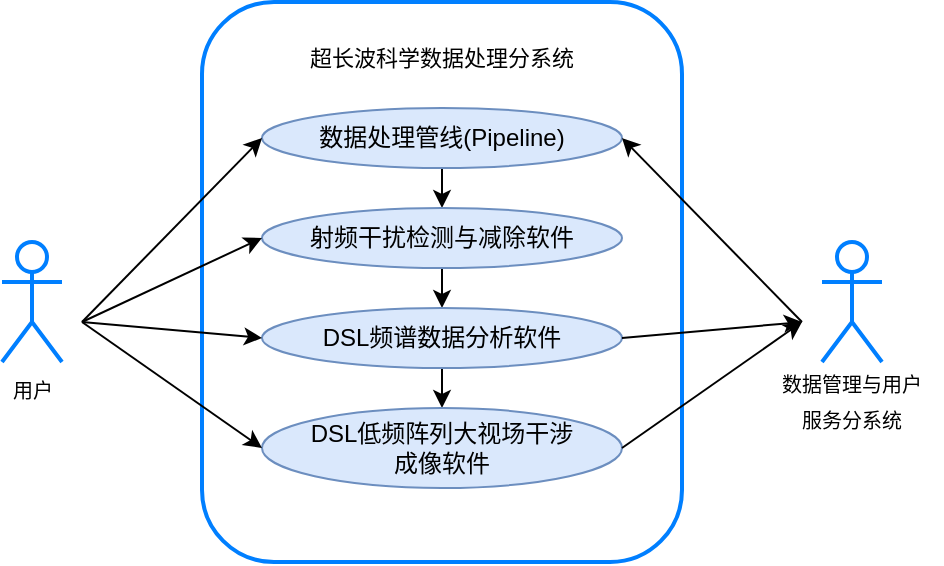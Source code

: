 <mxfile version="26.0.3">
  <diagram name="Page-1" id="976MZ00pz9mAtGybXzPA">
    <mxGraphModel dx="1050" dy="643" grid="1" gridSize="10" guides="1" tooltips="1" connect="1" arrows="1" fold="1" page="1" pageScale="1" pageWidth="850" pageHeight="1100" math="0" shadow="0">
      <root>
        <mxCell id="0" />
        <mxCell id="1" parent="0" />
        <mxCell id="tdI4iyVgJPff6CPqU82p-1" value="&lt;font style=&quot;font-size: 10px;&quot;&gt;用户&lt;/font&gt;" style="shape=umlActor;verticalLabelPosition=bottom;verticalAlign=top;html=1;outlineConnect=0;fillColor=none;strokeColor=#007FFF;strokeWidth=2;" vertex="1" parent="1">
          <mxGeometry x="140" y="180" width="30" height="60" as="geometry" />
        </mxCell>
        <mxCell id="tdI4iyVgJPff6CPqU82p-2" value="" style="rounded=1;whiteSpace=wrap;html=1;fillColor=none;strokeColor=#007FFF;strokeWidth=2;" vertex="1" parent="1">
          <mxGeometry x="240" y="60" width="240" height="280" as="geometry" />
        </mxCell>
        <mxCell id="tdI4iyVgJPff6CPqU82p-3" value="&lt;span style=&quot;text-align: start; font-family: DengXian;&quot; lang=&quot;ZH-CN&quot;&gt;&lt;font style=&quot;font-size: 11px;&quot;&gt;超长波科学数据处理分系统&lt;/font&gt;&lt;/span&gt;&lt;span style=&quot;text-align: start;&quot;&gt;&lt;/span&gt;" style="text;html=1;align=center;verticalAlign=middle;whiteSpace=wrap;rounded=0;fontSize=10;" vertex="1" parent="1">
          <mxGeometry x="280" y="73" width="160" height="30" as="geometry" />
        </mxCell>
        <mxCell id="tdI4iyVgJPff6CPqU82p-4" style="edgeStyle=orthogonalEdgeStyle;rounded=0;orthogonalLoop=1;jettySize=auto;html=1;exitX=0.5;exitY=1;exitDx=0;exitDy=0;entryX=0.5;entryY=0;entryDx=0;entryDy=0;" edge="1" parent="1" source="tdI4iyVgJPff6CPqU82p-5" target="tdI4iyVgJPff6CPqU82p-7">
          <mxGeometry relative="1" as="geometry" />
        </mxCell>
        <mxCell id="tdI4iyVgJPff6CPqU82p-5" value="数据处理管线(Pipeline)" style="ellipse;whiteSpace=wrap;html=1;fillColor=#dae8fc;strokeColor=#6c8ebf;" vertex="1" parent="1">
          <mxGeometry x="270" y="113" width="180" height="30" as="geometry" />
        </mxCell>
        <mxCell id="tdI4iyVgJPff6CPqU82p-6" style="edgeStyle=orthogonalEdgeStyle;rounded=0;orthogonalLoop=1;jettySize=auto;html=1;exitX=0.5;exitY=1;exitDx=0;exitDy=0;entryX=0.5;entryY=0;entryDx=0;entryDy=0;" edge="1" parent="1" source="tdI4iyVgJPff6CPqU82p-7" target="tdI4iyVgJPff6CPqU82p-9">
          <mxGeometry relative="1" as="geometry" />
        </mxCell>
        <mxCell id="tdI4iyVgJPff6CPqU82p-7" value="射频干扰检测与减除软件" style="ellipse;whiteSpace=wrap;html=1;fillColor=#dae8fc;strokeColor=#6c8ebf;" vertex="1" parent="1">
          <mxGeometry x="270" y="163" width="180" height="30" as="geometry" />
        </mxCell>
        <mxCell id="tdI4iyVgJPff6CPqU82p-8" style="edgeStyle=orthogonalEdgeStyle;rounded=0;orthogonalLoop=1;jettySize=auto;html=1;exitX=0.5;exitY=1;exitDx=0;exitDy=0;entryX=0.5;entryY=0;entryDx=0;entryDy=0;" edge="1" parent="1" source="tdI4iyVgJPff6CPqU82p-9" target="tdI4iyVgJPff6CPqU82p-11">
          <mxGeometry relative="1" as="geometry" />
        </mxCell>
        <mxCell id="tdI4iyVgJPff6CPqU82p-9" value="DSL频谱数据分析软件" style="ellipse;whiteSpace=wrap;html=1;fillColor=#dae8fc;strokeColor=#6c8ebf;" vertex="1" parent="1">
          <mxGeometry x="270" y="213" width="180" height="30" as="geometry" />
        </mxCell>
        <mxCell id="tdI4iyVgJPff6CPqU82p-11" value="DSL低频阵列大视场干涉&lt;div&gt;成像软件&lt;/div&gt;" style="ellipse;whiteSpace=wrap;html=1;fillColor=#dae8fc;strokeColor=#6c8ebf;" vertex="1" parent="1">
          <mxGeometry x="270" y="263" width="180" height="40" as="geometry" />
        </mxCell>
        <mxCell id="tdI4iyVgJPff6CPqU82p-12" style="edgeStyle=orthogonalEdgeStyle;rounded=0;orthogonalLoop=1;jettySize=auto;html=1;exitX=0.5;exitY=1;exitDx=0;exitDy=0;entryX=0.5;entryY=0;entryDx=0;entryDy=0;" edge="1" parent="1" source="tdI4iyVgJPff6CPqU82p-13">
          <mxGeometry relative="1" as="geometry">
            <mxPoint x="360" y="373" as="targetPoint" />
          </mxGeometry>
        </mxCell>
        <mxCell id="tdI4iyVgJPff6CPqU82p-15" value="" style="shape=umlActor;verticalLabelPosition=bottom;verticalAlign=top;html=1;outlineConnect=0;gradientColor=default;fillColor=none;strokeColor=#007FFF;strokeWidth=2;" vertex="1" parent="1">
          <mxGeometry x="550" y="180" width="30" height="60" as="geometry" />
        </mxCell>
        <mxCell id="tdI4iyVgJPff6CPqU82p-16" value="&lt;span style=&quot;text-align: start; font-family: DengXian;&quot; lang=&quot;ZH-CN&quot;&gt;&lt;font style=&quot;font-size: 10px;&quot;&gt;数据管理与用户&lt;/font&gt;&lt;/span&gt;&lt;div&gt;&lt;span style=&quot;text-align: start; font-family: DengXian;&quot; lang=&quot;ZH-CN&quot;&gt;&lt;font style=&quot;font-size: 10px;&quot;&gt;服务分系统&lt;/font&gt;&lt;/span&gt;&lt;span style=&quot;font-size: medium; text-align: start;&quot;&gt;&lt;/span&gt;&lt;/div&gt;" style="text;html=1;align=center;verticalAlign=middle;whiteSpace=wrap;rounded=0;" vertex="1" parent="1">
          <mxGeometry x="520" y="245" width="90" height="30" as="geometry" />
        </mxCell>
        <mxCell id="tdI4iyVgJPff6CPqU82p-17" value="" style="endArrow=classic;html=1;rounded=0;entryX=1;entryY=0.5;entryDx=0;entryDy=0;" edge="1" parent="1" target="tdI4iyVgJPff6CPqU82p-5">
          <mxGeometry width="50" height="50" relative="1" as="geometry">
            <mxPoint x="540" y="220" as="sourcePoint" />
            <mxPoint x="450" y="310" as="targetPoint" />
          </mxGeometry>
        </mxCell>
        <mxCell id="tdI4iyVgJPff6CPqU82p-18" value="" style="endArrow=classic;html=1;rounded=0;entryX=0;entryY=0.5;entryDx=0;entryDy=0;" edge="1" parent="1" target="tdI4iyVgJPff6CPqU82p-5">
          <mxGeometry width="50" height="50" relative="1" as="geometry">
            <mxPoint x="180" y="220" as="sourcePoint" />
            <mxPoint x="450" y="310" as="targetPoint" />
          </mxGeometry>
        </mxCell>
        <mxCell id="tdI4iyVgJPff6CPqU82p-19" value="" style="endArrow=classic;html=1;rounded=0;entryX=0;entryY=0.5;entryDx=0;entryDy=0;" edge="1" parent="1" target="tdI4iyVgJPff6CPqU82p-7">
          <mxGeometry width="50" height="50" relative="1" as="geometry">
            <mxPoint x="180" y="220" as="sourcePoint" />
            <mxPoint x="450" y="310" as="targetPoint" />
          </mxGeometry>
        </mxCell>
        <mxCell id="tdI4iyVgJPff6CPqU82p-20" value="" style="endArrow=classic;html=1;rounded=0;entryX=0;entryY=0.5;entryDx=0;entryDy=0;" edge="1" parent="1" target="tdI4iyVgJPff6CPqU82p-9">
          <mxGeometry width="50" height="50" relative="1" as="geometry">
            <mxPoint x="180" y="220" as="sourcePoint" />
            <mxPoint x="450" y="310" as="targetPoint" />
          </mxGeometry>
        </mxCell>
        <mxCell id="tdI4iyVgJPff6CPqU82p-21" value="" style="endArrow=classic;html=1;rounded=0;entryX=0;entryY=0.5;entryDx=0;entryDy=0;" edge="1" parent="1" target="tdI4iyVgJPff6CPqU82p-11">
          <mxGeometry width="50" height="50" relative="1" as="geometry">
            <mxPoint x="180" y="220" as="sourcePoint" />
            <mxPoint x="450" y="310" as="targetPoint" />
          </mxGeometry>
        </mxCell>
        <mxCell id="tdI4iyVgJPff6CPqU82p-26" value="" style="endArrow=classic;html=1;rounded=0;exitX=1;exitY=0.5;exitDx=0;exitDy=0;" edge="1" parent="1" source="tdI4iyVgJPff6CPqU82p-11">
          <mxGeometry width="50" height="50" relative="1" as="geometry">
            <mxPoint x="400" y="360" as="sourcePoint" />
            <mxPoint x="540" y="220" as="targetPoint" />
          </mxGeometry>
        </mxCell>
        <mxCell id="tdI4iyVgJPff6CPqU82p-27" value="" style="endArrow=classic;html=1;rounded=0;exitX=1;exitY=0.5;exitDx=0;exitDy=0;" edge="1" parent="1" source="tdI4iyVgJPff6CPqU82p-9">
          <mxGeometry width="50" height="50" relative="1" as="geometry">
            <mxPoint x="400" y="360" as="sourcePoint" />
            <mxPoint x="540" y="220" as="targetPoint" />
          </mxGeometry>
        </mxCell>
      </root>
    </mxGraphModel>
  </diagram>
</mxfile>
